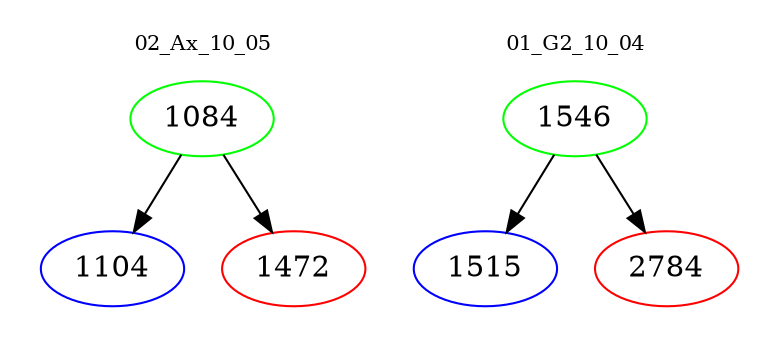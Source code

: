digraph{
subgraph cluster_0 {
color = white
label = "02_Ax_10_05";
fontsize=10;
T0_1084 [label="1084", color="green"]
T0_1084 -> T0_1104 [color="black"]
T0_1104 [label="1104", color="blue"]
T0_1084 -> T0_1472 [color="black"]
T0_1472 [label="1472", color="red"]
}
subgraph cluster_1 {
color = white
label = "01_G2_10_04";
fontsize=10;
T1_1546 [label="1546", color="green"]
T1_1546 -> T1_1515 [color="black"]
T1_1515 [label="1515", color="blue"]
T1_1546 -> T1_2784 [color="black"]
T1_2784 [label="2784", color="red"]
}
}
